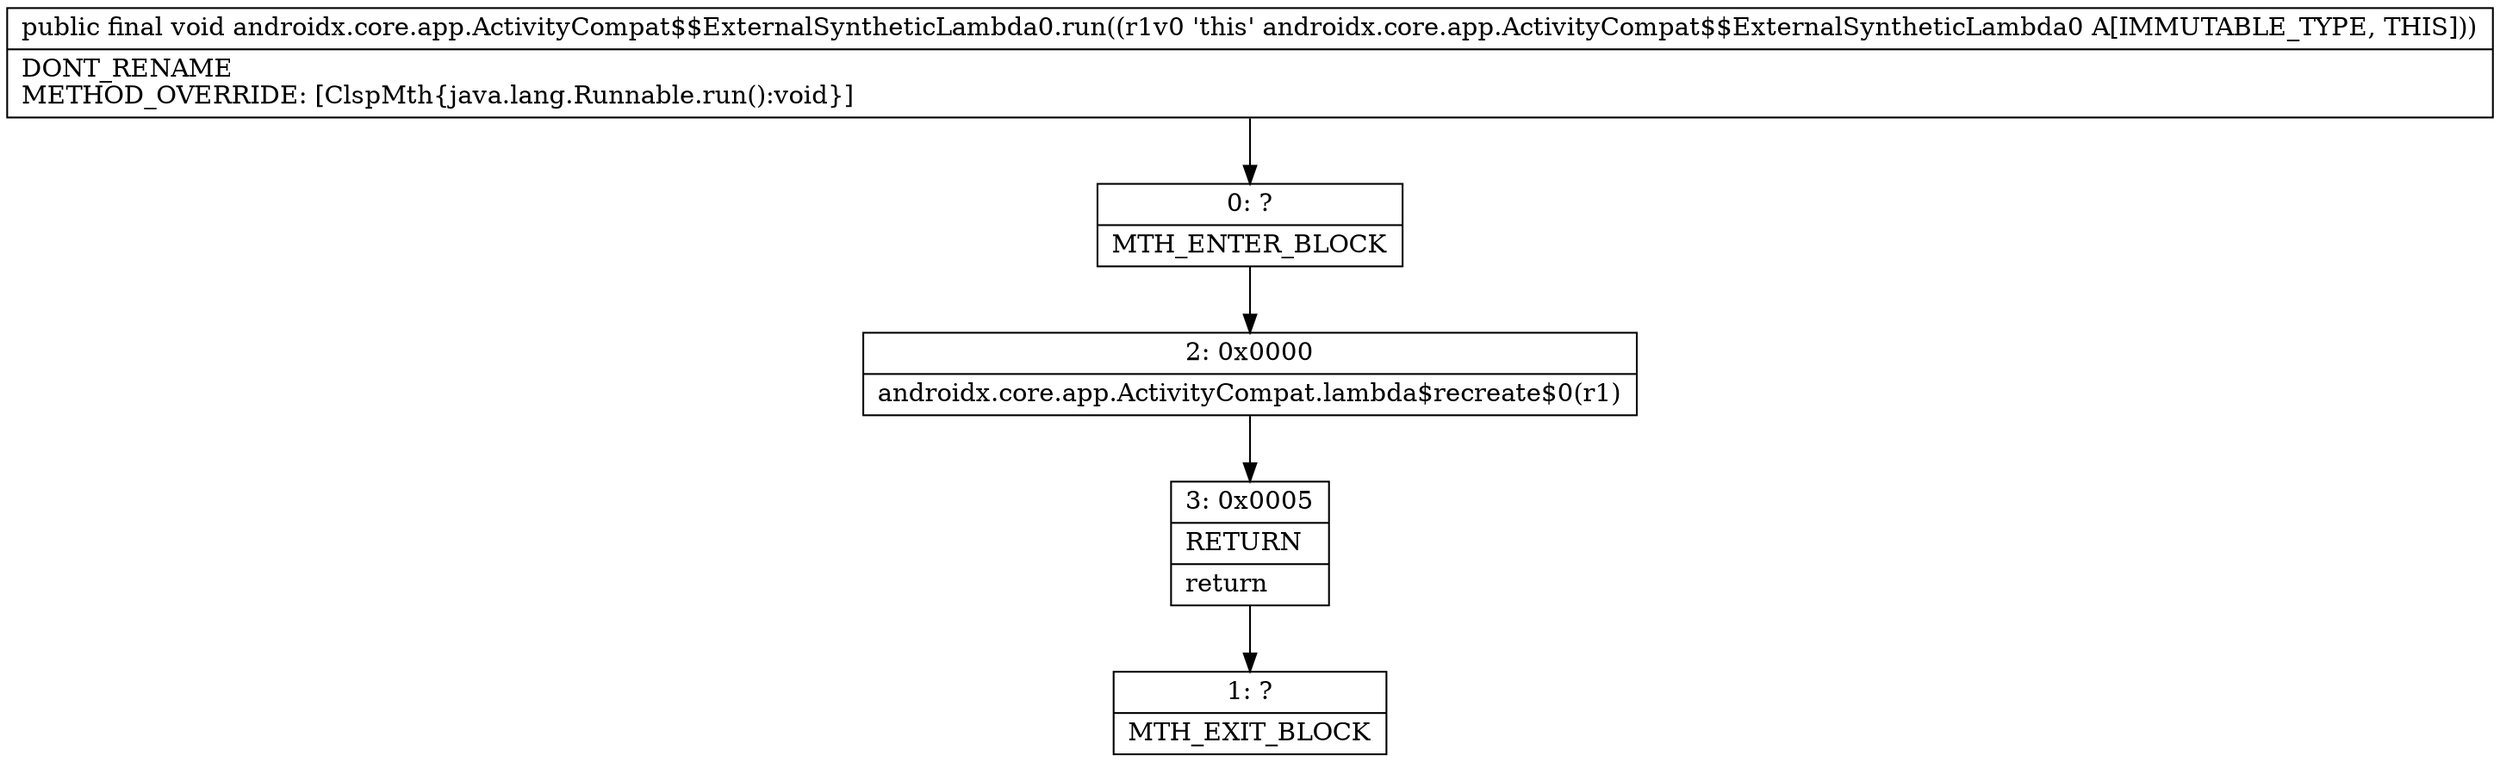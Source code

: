 digraph "CFG forandroidx.core.app.ActivityCompat$$ExternalSyntheticLambda0.run()V" {
Node_0 [shape=record,label="{0\:\ ?|MTH_ENTER_BLOCK\l}"];
Node_2 [shape=record,label="{2\:\ 0x0000|androidx.core.app.ActivityCompat.lambda$recreate$0(r1)\l}"];
Node_3 [shape=record,label="{3\:\ 0x0005|RETURN\l|return\l}"];
Node_1 [shape=record,label="{1\:\ ?|MTH_EXIT_BLOCK\l}"];
MethodNode[shape=record,label="{public final void androidx.core.app.ActivityCompat$$ExternalSyntheticLambda0.run((r1v0 'this' androidx.core.app.ActivityCompat$$ExternalSyntheticLambda0 A[IMMUTABLE_TYPE, THIS]))  | DONT_RENAME\lMETHOD_OVERRIDE: [ClspMth\{java.lang.Runnable.run():void\}]\l}"];
MethodNode -> Node_0;Node_0 -> Node_2;
Node_2 -> Node_3;
Node_3 -> Node_1;
}

